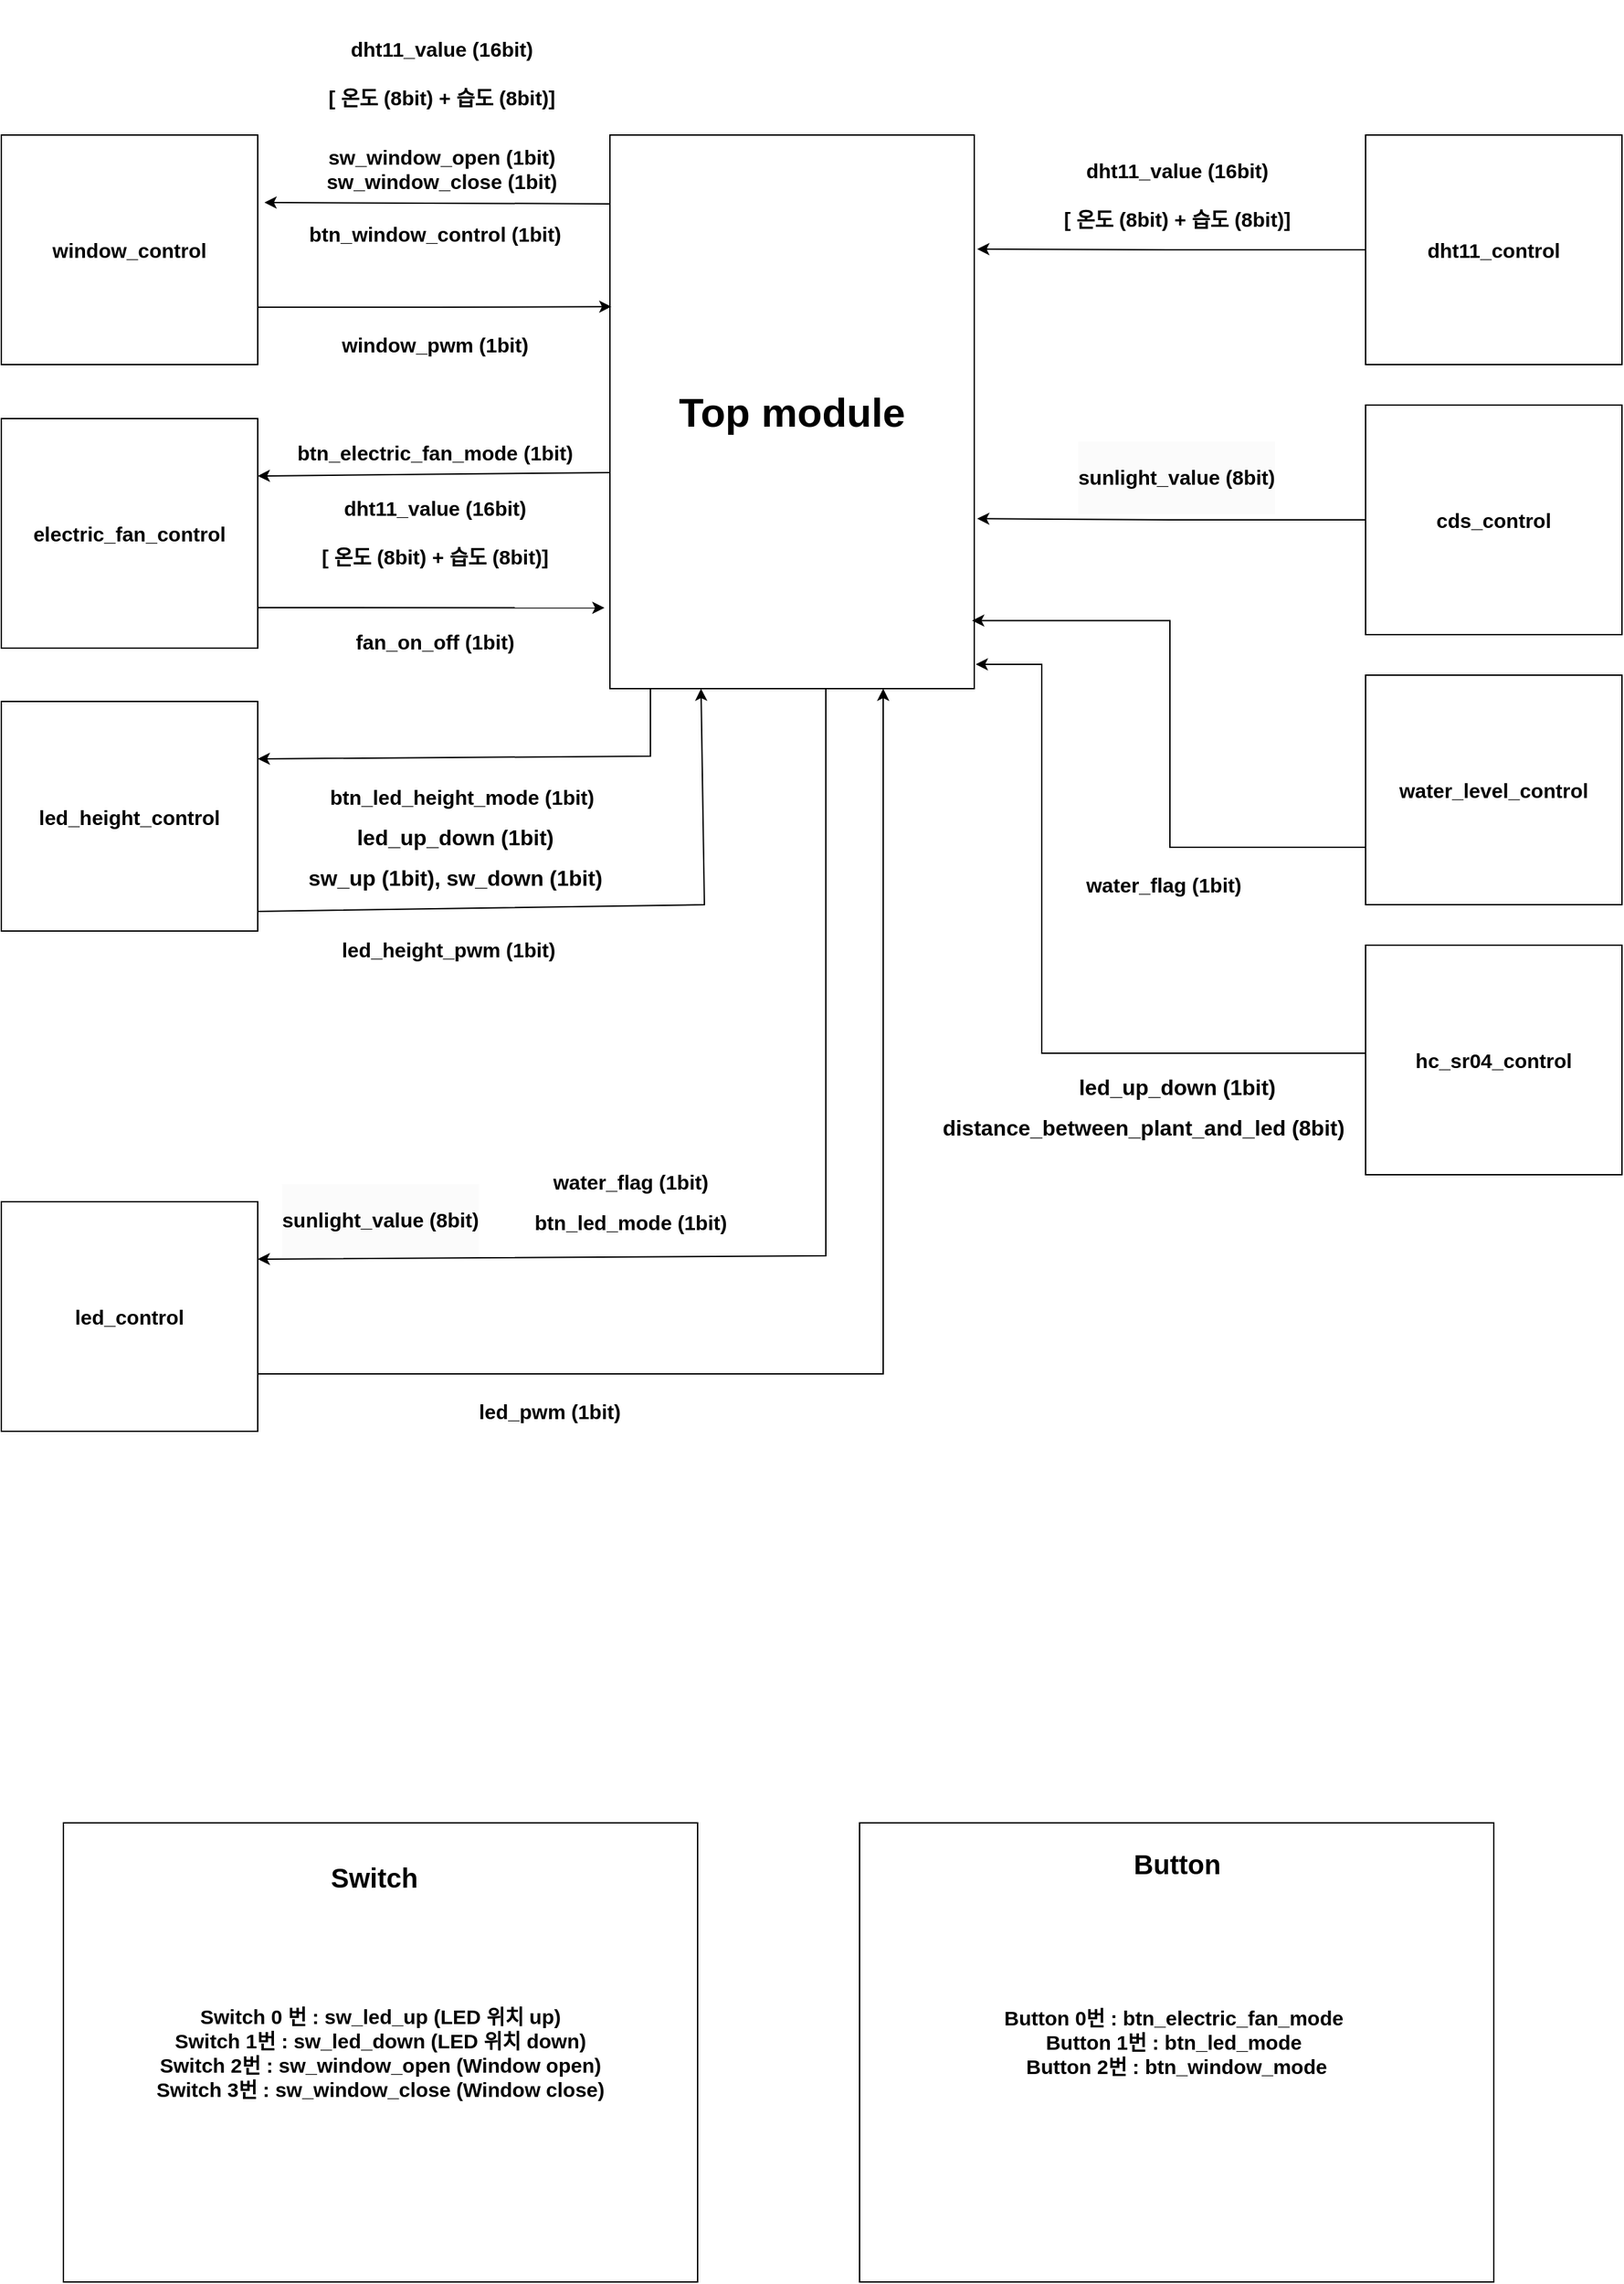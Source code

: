 <mxfile version="24.7.7">
  <diagram name="페이지-1" id="ERCywD1S1VB0S2RnE942">
    <mxGraphModel dx="2084" dy="1826" grid="1" gridSize="10" guides="1" tooltips="1" connect="1" arrows="1" fold="1" page="1" pageScale="1" pageWidth="827" pageHeight="1169" math="0" shadow="0">
      <root>
        <mxCell id="0" />
        <mxCell id="1" parent="0" />
        <mxCell id="mhYBmBHg178xC_YXUhA_-1" value="&lt;font style=&quot;font-size: 30px;&quot;&gt;&lt;b&gt;Top module&lt;/b&gt;&lt;/font&gt;" style="rounded=0;whiteSpace=wrap;html=1;" parent="1" vertex="1">
          <mxGeometry x="-110" y="80" width="270" height="410" as="geometry" />
        </mxCell>
        <mxCell id="mhYBmBHg178xC_YXUhA_-2" value="&lt;font style=&quot;font-size: 15px;&quot;&gt;&lt;b&gt;dht11_control&lt;/b&gt;&lt;/font&gt;" style="rounded=0;whiteSpace=wrap;html=1;" parent="1" vertex="1">
          <mxGeometry x="450" y="80" width="190" height="170" as="geometry" />
        </mxCell>
        <mxCell id="mhYBmBHg178xC_YXUhA_-10" value="&lt;div&gt;&lt;font style=&quot;font-size: 15px;&quot;&gt;&lt;b&gt;&lt;br&gt;&lt;/b&gt;&lt;/font&gt;&lt;/div&gt;&lt;font style=&quot;font-size: 15px;&quot;&gt;&lt;b&gt;&lt;div&gt;&lt;font style=&quot;font-size: 15px;&quot;&gt;&lt;b&gt;dht11_value (16bit)&lt;/b&gt;&lt;/font&gt;&lt;/div&gt;&lt;div&gt;&lt;font style=&quot;font-size: 15px;&quot;&gt;&lt;b&gt;&lt;br&gt;&lt;/b&gt;&lt;/font&gt;&lt;/div&gt;&lt;div&gt;&lt;font style=&quot;font-size: 15px;&quot;&gt;&lt;b&gt;[ 온도 (8bit) + 습도 (8bit)]&lt;/b&gt;&lt;/font&gt;&lt;/div&gt;&lt;/b&gt;&lt;/font&gt;" style="text;html=1;align=center;verticalAlign=middle;resizable=0;points=[];autosize=1;strokeColor=none;fillColor=none;" parent="1" vertex="1">
          <mxGeometry x="210" y="70" width="200" height="90" as="geometry" />
        </mxCell>
        <mxCell id="mhYBmBHg178xC_YXUhA_-13" style="edgeStyle=orthogonalEdgeStyle;rounded=0;orthogonalLoop=1;jettySize=auto;html=1;entryX=1.008;entryY=0.206;entryDx=0;entryDy=0;entryPerimeter=0;" parent="1" source="mhYBmBHg178xC_YXUhA_-2" target="mhYBmBHg178xC_YXUhA_-1" edge="1">
          <mxGeometry relative="1" as="geometry" />
        </mxCell>
        <mxCell id="mhYBmBHg178xC_YXUhA_-15" value="&lt;span style=&quot;font-size: 15px;&quot;&gt;&lt;b&gt;cds_control&lt;/b&gt;&lt;/span&gt;" style="rounded=0;whiteSpace=wrap;html=1;" parent="1" vertex="1">
          <mxGeometry x="450" y="280" width="190" height="170" as="geometry" />
        </mxCell>
        <mxCell id="mhYBmBHg178xC_YXUhA_-16" style="edgeStyle=orthogonalEdgeStyle;rounded=0;orthogonalLoop=1;jettySize=auto;html=1;entryX=1.008;entryY=0.693;entryDx=0;entryDy=0;entryPerimeter=0;" parent="1" source="mhYBmBHg178xC_YXUhA_-15" target="mhYBmBHg178xC_YXUhA_-1" edge="1">
          <mxGeometry relative="1" as="geometry" />
        </mxCell>
        <mxCell id="mhYBmBHg178xC_YXUhA_-17" value="&lt;div style=&quot;forced-color-adjust: none; color: rgb(0, 0, 0); font-family: Helvetica; font-size: 15px; font-style: normal; font-variant-ligatures: normal; font-variant-caps: normal; font-weight: 700; letter-spacing: normal; orphans: 2; text-indent: 0px; text-transform: none; widows: 2; word-spacing: 0px; -webkit-text-stroke-width: 0px; white-space: nowrap; background-color: rgb(251, 251, 251); text-decoration-thickness: initial; text-decoration-style: initial; text-decoration-color: initial;&quot;&gt;&lt;font style=&quot;forced-color-adjust: none; font-size: 15px;&quot;&gt;&lt;b style=&quot;forced-color-adjust: none;&quot;&gt;&lt;br class=&quot;Apple-interchange-newline&quot;&gt;sunlight_value (8bit)&lt;/b&gt;&lt;/font&gt;&lt;/div&gt;&lt;div style=&quot;forced-color-adjust: none; color: rgb(0, 0, 0); font-family: Helvetica; font-size: 15px; font-style: normal; font-variant-ligatures: normal; font-variant-caps: normal; font-weight: 700; letter-spacing: normal; orphans: 2; text-indent: 0px; text-transform: none; widows: 2; word-spacing: 0px; -webkit-text-stroke-width: 0px; white-space: nowrap; background-color: rgb(251, 251, 251); text-decoration-thickness: initial; text-decoration-style: initial; text-decoration-color: initial;&quot;&gt;&lt;br&gt;&lt;/div&gt;" style="text;whiteSpace=wrap;html=1;align=center;" parent="1" vertex="1">
          <mxGeometry x="205" y="300" width="210" height="100" as="geometry" />
        </mxCell>
        <mxCell id="mhYBmBHg178xC_YXUhA_-19" value="&lt;span style=&quot;font-size: 15px;&quot;&gt;&lt;b&gt;water_level_control&lt;/b&gt;&lt;/span&gt;" style="rounded=0;whiteSpace=wrap;html=1;" parent="1" vertex="1">
          <mxGeometry x="450" y="480" width="190" height="170" as="geometry" />
        </mxCell>
        <mxCell id="mhYBmBHg178xC_YXUhA_-21" style="edgeStyle=orthogonalEdgeStyle;rounded=0;orthogonalLoop=1;jettySize=auto;html=1;exitX=0;exitY=0.75;exitDx=0;exitDy=0;entryX=0.994;entryY=0.877;entryDx=0;entryDy=0;entryPerimeter=0;" parent="1" source="mhYBmBHg178xC_YXUhA_-19" target="mhYBmBHg178xC_YXUhA_-1" edge="1">
          <mxGeometry relative="1" as="geometry" />
        </mxCell>
        <mxCell id="mhYBmBHg178xC_YXUhA_-22" value="&lt;b&gt;&lt;font style=&quot;font-size: 15px;&quot;&gt;water_flag (1bit)&lt;/font&gt;&lt;/b&gt;" style="text;html=1;align=center;verticalAlign=middle;resizable=0;points=[];autosize=1;strokeColor=none;fillColor=none;" parent="1" vertex="1">
          <mxGeometry x="230" y="620" width="140" height="30" as="geometry" />
        </mxCell>
        <mxCell id="mhYBmBHg178xC_YXUhA_-23" value="&lt;span style=&quot;font-size: 15px;&quot;&gt;&lt;b&gt;hc_sr04_control&lt;/b&gt;&lt;/span&gt;" style="rounded=0;whiteSpace=wrap;html=1;" parent="1" vertex="1">
          <mxGeometry x="450" y="680" width="190" height="170" as="geometry" />
        </mxCell>
        <mxCell id="mhYBmBHg178xC_YXUhA_-25" value="" style="endArrow=classic;html=1;rounded=0;entryX=1.004;entryY=0.956;entryDx=0;entryDy=0;entryPerimeter=0;" parent="1" target="mhYBmBHg178xC_YXUhA_-1" edge="1">
          <mxGeometry width="50" height="50" relative="1" as="geometry">
            <mxPoint x="450" y="760" as="sourcePoint" />
            <mxPoint x="500" y="710" as="targetPoint" />
            <Array as="points">
              <mxPoint x="210" y="760" />
              <mxPoint x="210" y="472" />
            </Array>
          </mxGeometry>
        </mxCell>
        <mxCell id="mhYBmBHg178xC_YXUhA_-26" value="&lt;b&gt;&lt;font style=&quot;font-size: 16px;&quot;&gt;led_up_down (1bit)&lt;/font&gt;&lt;/b&gt;" style="text;html=1;align=center;verticalAlign=middle;resizable=0;points=[];autosize=1;strokeColor=none;fillColor=none;" parent="1" vertex="1">
          <mxGeometry x="225" y="770" width="170" height="30" as="geometry" />
        </mxCell>
        <mxCell id="mhYBmBHg178xC_YXUhA_-27" value="&lt;span style=&quot;font-size: 15px;&quot;&gt;&lt;b&gt;window_control&lt;/b&gt;&lt;/span&gt;" style="rounded=0;whiteSpace=wrap;html=1;" parent="1" vertex="1">
          <mxGeometry x="-561" y="80" width="190" height="170" as="geometry" />
        </mxCell>
        <mxCell id="mhYBmBHg178xC_YXUhA_-28" value="" style="endArrow=classic;html=1;rounded=0;entryX=1.021;entryY=0.465;entryDx=0;entryDy=0;entryPerimeter=0;" parent="1" edge="1">
          <mxGeometry width="50" height="50" relative="1" as="geometry">
            <mxPoint x="-110" y="130.95" as="sourcePoint" />
            <mxPoint x="-366.01" y="130.0" as="targetPoint" />
          </mxGeometry>
        </mxCell>
        <mxCell id="mhYBmBHg178xC_YXUhA_-29" style="edgeStyle=orthogonalEdgeStyle;rounded=0;orthogonalLoop=1;jettySize=auto;html=1;exitX=1;exitY=0.75;exitDx=0;exitDy=0;entryX=0.004;entryY=0.31;entryDx=0;entryDy=0;entryPerimeter=0;" parent="1" source="mhYBmBHg178xC_YXUhA_-27" target="mhYBmBHg178xC_YXUhA_-1" edge="1">
          <mxGeometry relative="1" as="geometry" />
        </mxCell>
        <mxCell id="mhYBmBHg178xC_YXUhA_-30" value="&lt;div&gt;&lt;font style=&quot;font-size: 15px;&quot;&gt;&lt;b&gt;&lt;br&gt;&lt;/b&gt;&lt;/font&gt;&lt;/div&gt;&lt;font style=&quot;font-size: 15px;&quot;&gt;&lt;b&gt;&lt;div&gt;&lt;font style=&quot;font-size: 15px;&quot;&gt;&lt;b&gt;dht11_value (16bit)&lt;/b&gt;&lt;/font&gt;&lt;/div&gt;&lt;div&gt;&lt;font style=&quot;font-size: 15px;&quot;&gt;&lt;b&gt;&lt;br&gt;&lt;/b&gt;&lt;/font&gt;&lt;/div&gt;&lt;div&gt;&lt;font style=&quot;font-size: 15px;&quot;&gt;&lt;b&gt;[ 온도 (8bit) + 습도 (8bit)]&lt;/b&gt;&lt;/font&gt;&lt;/div&gt;&lt;/b&gt;&lt;/font&gt;" style="text;html=1;align=center;verticalAlign=middle;resizable=0;points=[];autosize=1;strokeColor=none;fillColor=none;" parent="1" vertex="1">
          <mxGeometry x="-335" y="-20" width="200" height="90" as="geometry" />
        </mxCell>
        <mxCell id="mhYBmBHg178xC_YXUhA_-31" value="&lt;font style=&quot;font-size: 15px;&quot;&gt;&lt;b&gt;window_pwm (1bit)&lt;/b&gt;&lt;/font&gt;" style="text;html=1;align=center;verticalAlign=middle;resizable=0;points=[];autosize=1;strokeColor=none;fillColor=none;" parent="1" vertex="1">
          <mxGeometry x="-320" y="220" width="160" height="30" as="geometry" />
        </mxCell>
        <mxCell id="mhYBmBHg178xC_YXUhA_-32" value="&lt;span style=&quot;font-size: 15px;&quot;&gt;&lt;b&gt;electric_fan_control&lt;/b&gt;&lt;/span&gt;" style="rounded=0;whiteSpace=wrap;html=1;" parent="1" vertex="1">
          <mxGeometry x="-561" y="290" width="190" height="170" as="geometry" />
        </mxCell>
        <mxCell id="mhYBmBHg178xC_YXUhA_-33" value="" style="endArrow=classic;html=1;rounded=0;entryX=1;entryY=0.25;entryDx=0;entryDy=0;" parent="1" target="mhYBmBHg178xC_YXUhA_-32" edge="1">
          <mxGeometry width="50" height="50" relative="1" as="geometry">
            <mxPoint x="-110" y="330" as="sourcePoint" />
            <mxPoint x="-60" y="280" as="targetPoint" />
          </mxGeometry>
        </mxCell>
        <mxCell id="mhYBmBHg178xC_YXUhA_-34" value="&lt;div&gt;&lt;font style=&quot;font-size: 15px;&quot;&gt;&lt;b&gt;&lt;br&gt;&lt;/b&gt;&lt;/font&gt;&lt;/div&gt;&lt;font style=&quot;font-size: 15px;&quot;&gt;&lt;b&gt;&lt;div&gt;&lt;font style=&quot;font-size: 15px;&quot;&gt;&lt;b&gt;dht11_value (16bit)&lt;/b&gt;&lt;/font&gt;&lt;/div&gt;&lt;div&gt;&lt;font style=&quot;font-size: 15px;&quot;&gt;&lt;b&gt;&lt;br&gt;&lt;/b&gt;&lt;/font&gt;&lt;/div&gt;&lt;div&gt;&lt;font style=&quot;font-size: 15px;&quot;&gt;&lt;b&gt;[ 온도 (8bit) + 습도 (8bit)]&lt;/b&gt;&lt;/font&gt;&lt;/div&gt;&lt;/b&gt;&lt;/font&gt;" style="text;html=1;align=center;verticalAlign=middle;resizable=0;points=[];autosize=1;strokeColor=none;fillColor=none;" parent="1" vertex="1">
          <mxGeometry x="-340" y="320" width="200" height="90" as="geometry" />
        </mxCell>
        <mxCell id="mhYBmBHg178xC_YXUhA_-35" value="" style="endArrow=classic;html=1;rounded=0;entryX=-0.015;entryY=0.854;entryDx=0;entryDy=0;entryPerimeter=0;" parent="1" target="mhYBmBHg178xC_YXUhA_-1" edge="1">
          <mxGeometry width="50" height="50" relative="1" as="geometry">
            <mxPoint x="-371" y="430" as="sourcePoint" />
            <mxPoint x="-321" y="380" as="targetPoint" />
          </mxGeometry>
        </mxCell>
        <mxCell id="mhYBmBHg178xC_YXUhA_-36" value="&lt;b&gt;&lt;font style=&quot;font-size: 15px;&quot;&gt;fan_on_off (1bit)&lt;/font&gt;&lt;/b&gt;" style="text;html=1;align=center;verticalAlign=middle;resizable=0;points=[];autosize=1;strokeColor=none;fillColor=none;" parent="1" vertex="1">
          <mxGeometry x="-310" y="440" width="140" height="30" as="geometry" />
        </mxCell>
        <mxCell id="mhYBmBHg178xC_YXUhA_-37" value="&lt;span style=&quot;font-size: 15px;&quot;&gt;&lt;b&gt;led_height_control&lt;/b&gt;&lt;/span&gt;" style="rounded=0;whiteSpace=wrap;html=1;" parent="1" vertex="1">
          <mxGeometry x="-561" y="499.5" width="190" height="170" as="geometry" />
        </mxCell>
        <mxCell id="mhYBmBHg178xC_YXUhA_-38" value="" style="endArrow=classic;html=1;rounded=0;entryX=1;entryY=0.25;entryDx=0;entryDy=0;" parent="1" target="mhYBmBHg178xC_YXUhA_-37" edge="1">
          <mxGeometry width="50" height="50" relative="1" as="geometry">
            <mxPoint x="-80" y="490" as="sourcePoint" />
            <mxPoint x="-30" y="440" as="targetPoint" />
            <Array as="points">
              <mxPoint x="-80" y="540" />
            </Array>
          </mxGeometry>
        </mxCell>
        <mxCell id="mhYBmBHg178xC_YXUhA_-39" value="&lt;font style=&quot;font-size: 15px;&quot;&gt;&lt;b&gt;btn_led_height_mode (1bit)&lt;/b&gt;&lt;/font&gt;" style="text;html=1;align=center;verticalAlign=middle;resizable=0;points=[];autosize=1;strokeColor=none;fillColor=none;" parent="1" vertex="1">
          <mxGeometry x="-330" y="555" width="220" height="30" as="geometry" />
        </mxCell>
        <mxCell id="mhYBmBHg178xC_YXUhA_-40" value="&lt;b&gt;&lt;font style=&quot;font-size: 16px;&quot;&gt;led_up_down (1bit)&lt;/font&gt;&lt;/b&gt;" style="text;html=1;align=center;verticalAlign=middle;resizable=0;points=[];autosize=1;strokeColor=none;fillColor=none;" parent="1" vertex="1">
          <mxGeometry x="-310" y="585" width="170" height="30" as="geometry" />
        </mxCell>
        <mxCell id="mhYBmBHg178xC_YXUhA_-41" value="&lt;span style=&quot;font-size: 16px;&quot;&gt;&lt;b&gt;sw_up (1bit), sw_down (1bit)&lt;/b&gt;&lt;/span&gt;" style="text;html=1;align=center;verticalAlign=middle;resizable=0;points=[];autosize=1;strokeColor=none;fillColor=none;" parent="1" vertex="1">
          <mxGeometry x="-345" y="615" width="240" height="30" as="geometry" />
        </mxCell>
        <mxCell id="mhYBmBHg178xC_YXUhA_-42" value="" style="endArrow=classic;html=1;rounded=0;entryX=0.25;entryY=1;entryDx=0;entryDy=0;" parent="1" target="mhYBmBHg178xC_YXUhA_-1" edge="1">
          <mxGeometry width="50" height="50" relative="1" as="geometry">
            <mxPoint x="-371" y="655" as="sourcePoint" />
            <mxPoint x="-321" y="605" as="targetPoint" />
            <Array as="points">
              <mxPoint x="-40" y="650" />
            </Array>
          </mxGeometry>
        </mxCell>
        <mxCell id="mhYBmBHg178xC_YXUhA_-44" value="&lt;b&gt;&lt;font style=&quot;font-size: 15px;&quot;&gt;led_height_pwm (1bit)&lt;/font&gt;&lt;/b&gt;" style="text;html=1;align=center;verticalAlign=middle;resizable=0;points=[];autosize=1;strokeColor=none;fillColor=none;" parent="1" vertex="1">
          <mxGeometry x="-320" y="668" width="180" height="30" as="geometry" />
        </mxCell>
        <mxCell id="mhYBmBHg178xC_YXUhA_-51" style="edgeStyle=orthogonalEdgeStyle;rounded=0;orthogonalLoop=1;jettySize=auto;html=1;exitX=1;exitY=0.75;exitDx=0;exitDy=0;entryX=0.75;entryY=1;entryDx=0;entryDy=0;" parent="1" source="mhYBmBHg178xC_YXUhA_-45" target="mhYBmBHg178xC_YXUhA_-1" edge="1">
          <mxGeometry relative="1" as="geometry" />
        </mxCell>
        <mxCell id="mhYBmBHg178xC_YXUhA_-45" value="&lt;span style=&quot;font-size: 15px;&quot;&gt;&lt;b&gt;led_control&lt;/b&gt;&lt;/span&gt;" style="rounded=0;whiteSpace=wrap;html=1;" parent="1" vertex="1">
          <mxGeometry x="-561" y="870" width="190" height="170" as="geometry" />
        </mxCell>
        <mxCell id="mhYBmBHg178xC_YXUhA_-46" value="" style="endArrow=classic;html=1;rounded=0;entryX=1;entryY=0.25;entryDx=0;entryDy=0;" parent="1" target="mhYBmBHg178xC_YXUhA_-45" edge="1">
          <mxGeometry width="50" height="50" relative="1" as="geometry">
            <mxPoint x="50" y="490" as="sourcePoint" />
            <mxPoint x="100" y="440" as="targetPoint" />
            <Array as="points">
              <mxPoint x="50" y="910" />
            </Array>
          </mxGeometry>
        </mxCell>
        <mxCell id="mhYBmBHg178xC_YXUhA_-48" value="&lt;div style=&quot;forced-color-adjust: none; color: rgb(0, 0, 0); font-family: Helvetica; font-size: 15px; font-style: normal; font-variant-ligatures: normal; font-variant-caps: normal; font-weight: 700; letter-spacing: normal; orphans: 2; text-indent: 0px; text-transform: none; widows: 2; word-spacing: 0px; -webkit-text-stroke-width: 0px; white-space: nowrap; background-color: rgb(251, 251, 251); text-decoration-thickness: initial; text-decoration-style: initial; text-decoration-color: initial;&quot;&gt;&lt;font style=&quot;forced-color-adjust: none; font-size: 15px;&quot;&gt;&lt;b style=&quot;forced-color-adjust: none;&quot;&gt;&lt;br class=&quot;Apple-interchange-newline&quot;&gt;sunlight_value (8bit)&lt;/b&gt;&lt;/font&gt;&lt;/div&gt;&lt;div style=&quot;forced-color-adjust: none; color: rgb(0, 0, 0); font-family: Helvetica; font-size: 15px; font-style: normal; font-variant-ligatures: normal; font-variant-caps: normal; font-weight: 700; letter-spacing: normal; orphans: 2; text-indent: 0px; text-transform: none; widows: 2; word-spacing: 0px; -webkit-text-stroke-width: 0px; white-space: nowrap; background-color: rgb(251, 251, 251); text-decoration-thickness: initial; text-decoration-style: initial; text-decoration-color: initial;&quot;&gt;&lt;br&gt;&lt;/div&gt;" style="text;whiteSpace=wrap;html=1;align=center;" parent="1" vertex="1">
          <mxGeometry x="-340" y="850" width="120" height="60" as="geometry" />
        </mxCell>
        <mxCell id="mhYBmBHg178xC_YXUhA_-49" value="&lt;b&gt;&lt;font style=&quot;font-size: 15px;&quot;&gt;btn_led_mode (1bit)&lt;/font&gt;&lt;/b&gt;" style="text;html=1;align=center;verticalAlign=middle;resizable=0;points=[];autosize=1;strokeColor=none;fillColor=none;" parent="1" vertex="1">
          <mxGeometry x="-180" y="870" width="170" height="30" as="geometry" />
        </mxCell>
        <mxCell id="mhYBmBHg178xC_YXUhA_-50" value="&lt;b&gt;&lt;font style=&quot;font-size: 15px;&quot;&gt;water_flag (1bit)&lt;/font&gt;&lt;/b&gt;" style="text;html=1;align=center;verticalAlign=middle;resizable=0;points=[];autosize=1;strokeColor=none;fillColor=none;" parent="1" vertex="1">
          <mxGeometry x="-165" y="840" width="140" height="30" as="geometry" />
        </mxCell>
        <mxCell id="mhYBmBHg178xC_YXUhA_-52" value="&lt;b&gt;&lt;font style=&quot;font-size: 15px;&quot;&gt;led_pwm (1bit)&lt;/font&gt;&lt;/b&gt;" style="text;html=1;align=center;verticalAlign=middle;resizable=0;points=[];autosize=1;strokeColor=none;fillColor=none;" parent="1" vertex="1">
          <mxGeometry x="-220" y="1010" width="130" height="30" as="geometry" />
        </mxCell>
        <mxCell id="_qwF9pWfeIGpburdyN9Q-2" value="&lt;font style=&quot;font-size: 16px;&quot;&gt;&lt;b&gt;distance_between_plant_and_led (8bit)&lt;/b&gt;&lt;/font&gt;" style="text;html=1;align=center;verticalAlign=middle;resizable=0;points=[];autosize=1;strokeColor=none;fillColor=none;" vertex="1" parent="1">
          <mxGeometry x="125" y="800" width="320" height="30" as="geometry" />
        </mxCell>
        <mxCell id="_qwF9pWfeIGpburdyN9Q-3" value="&lt;font style=&quot;font-size: 15px;&quot;&gt;&lt;b&gt;Switch 0 번 : sw_led_up (LED 위치 up)&lt;/b&gt;&lt;/font&gt;&lt;div style=&quot;font-size: 15px;&quot;&gt;&lt;font style=&quot;font-size: 15px;&quot;&gt;&lt;b&gt;Switch 1번 : sw_led_down (LED 위치 down)&lt;/b&gt;&lt;/font&gt;&lt;/div&gt;&lt;div style=&quot;font-size: 15px;&quot;&gt;&lt;b&gt;Switch 2번 : sw_window_open (Window open)&lt;/b&gt;&lt;/div&gt;&lt;div style=&quot;font-size: 15px;&quot;&gt;&lt;b&gt;Switch 3번 : sw_window_close (Window close)&lt;/b&gt;&lt;/div&gt;" style="rounded=0;whiteSpace=wrap;html=1;" vertex="1" parent="1">
          <mxGeometry x="-515" y="1330" width="470" height="340" as="geometry" />
        </mxCell>
        <mxCell id="_qwF9pWfeIGpburdyN9Q-5" value="&lt;font style=&quot;font-size: 20px;&quot;&gt;&lt;b&gt;Switch&lt;/b&gt;&lt;/font&gt;" style="text;html=1;align=center;verticalAlign=middle;resizable=0;points=[];autosize=1;strokeColor=none;fillColor=none;" vertex="1" parent="1">
          <mxGeometry x="-330" y="1350" width="90" height="40" as="geometry" />
        </mxCell>
        <mxCell id="_qwF9pWfeIGpburdyN9Q-6" value="&lt;b style=&quot;font-size: 15px; text-wrap: nowrap;&quot;&gt;Button 0번 : btn_electric_fan_mode&amp;nbsp;&lt;/b&gt;&lt;div&gt;&lt;b style=&quot;text-wrap: nowrap; font-size: 15px;&quot;&gt;Button 1번 :&amp;nbsp;&lt;/b&gt;&lt;b style=&quot;background-color: initial; text-wrap: nowrap;&quot;&gt;&lt;font style=&quot;font-size: 15px;&quot;&gt;btn_led_mode&amp;nbsp;&lt;/font&gt;&lt;/b&gt;&lt;b style=&quot;font-size: 15px; text-wrap: nowrap;&quot;&gt;&lt;br&gt;&lt;/b&gt;&lt;/div&gt;&lt;div&gt;&lt;b style=&quot;background-color: initial; text-wrap: nowrap;&quot;&gt;&lt;font style=&quot;font-size: 15px;&quot;&gt;Button 2번 : btn_window_mode&lt;/font&gt;&lt;/b&gt;&lt;/div&gt;&lt;div&gt;&lt;br&gt;&lt;/div&gt;" style="rounded=0;whiteSpace=wrap;html=1;" vertex="1" parent="1">
          <mxGeometry x="75" y="1330" width="470" height="340" as="geometry" />
        </mxCell>
        <mxCell id="_qwF9pWfeIGpburdyN9Q-7" value="&lt;span style=&quot;font-size: 20px;&quot;&gt;&lt;b&gt;Button&lt;/b&gt;&lt;/span&gt;" style="text;html=1;align=center;verticalAlign=middle;resizable=0;points=[];autosize=1;strokeColor=none;fillColor=none;" vertex="1" parent="1">
          <mxGeometry x="265" y="1340" width="90" height="40" as="geometry" />
        </mxCell>
        <mxCell id="_qwF9pWfeIGpburdyN9Q-8" value="&lt;font style=&quot;font-size: 15px;&quot;&gt;&lt;b&gt;btn_electric_fan_mode (1bit)&lt;/b&gt;&lt;/font&gt;" style="text;html=1;align=center;verticalAlign=middle;resizable=0;points=[];autosize=1;strokeColor=none;fillColor=none;" vertex="1" parent="1">
          <mxGeometry x="-355" y="300" width="230" height="30" as="geometry" />
        </mxCell>
        <mxCell id="_qwF9pWfeIGpburdyN9Q-9" value="&lt;font style=&quot;font-size: 15px;&quot;&gt;&lt;b&gt;btn_window_control (1bit)&lt;/b&gt;&lt;/font&gt;" style="text;html=1;align=center;verticalAlign=middle;resizable=0;points=[];autosize=1;strokeColor=none;fillColor=none;" vertex="1" parent="1">
          <mxGeometry x="-345" y="138" width="210" height="30" as="geometry" />
        </mxCell>
        <mxCell id="_qwF9pWfeIGpburdyN9Q-11" value="&lt;font style=&quot;font-size: 15px;&quot;&gt;&lt;b&gt;sw_window_open (1bit)&lt;/b&gt;&lt;/font&gt;&lt;div style=&quot;font-size: 15px;&quot;&gt;&lt;font style=&quot;font-size: 15px;&quot;&gt;&lt;b&gt;sw_window_close (1bit)&lt;/b&gt;&lt;/font&gt;&lt;/div&gt;" style="text;html=1;align=center;verticalAlign=middle;resizable=0;points=[];autosize=1;strokeColor=none;fillColor=none;" vertex="1" parent="1">
          <mxGeometry x="-330" y="80" width="190" height="50" as="geometry" />
        </mxCell>
      </root>
    </mxGraphModel>
  </diagram>
</mxfile>
